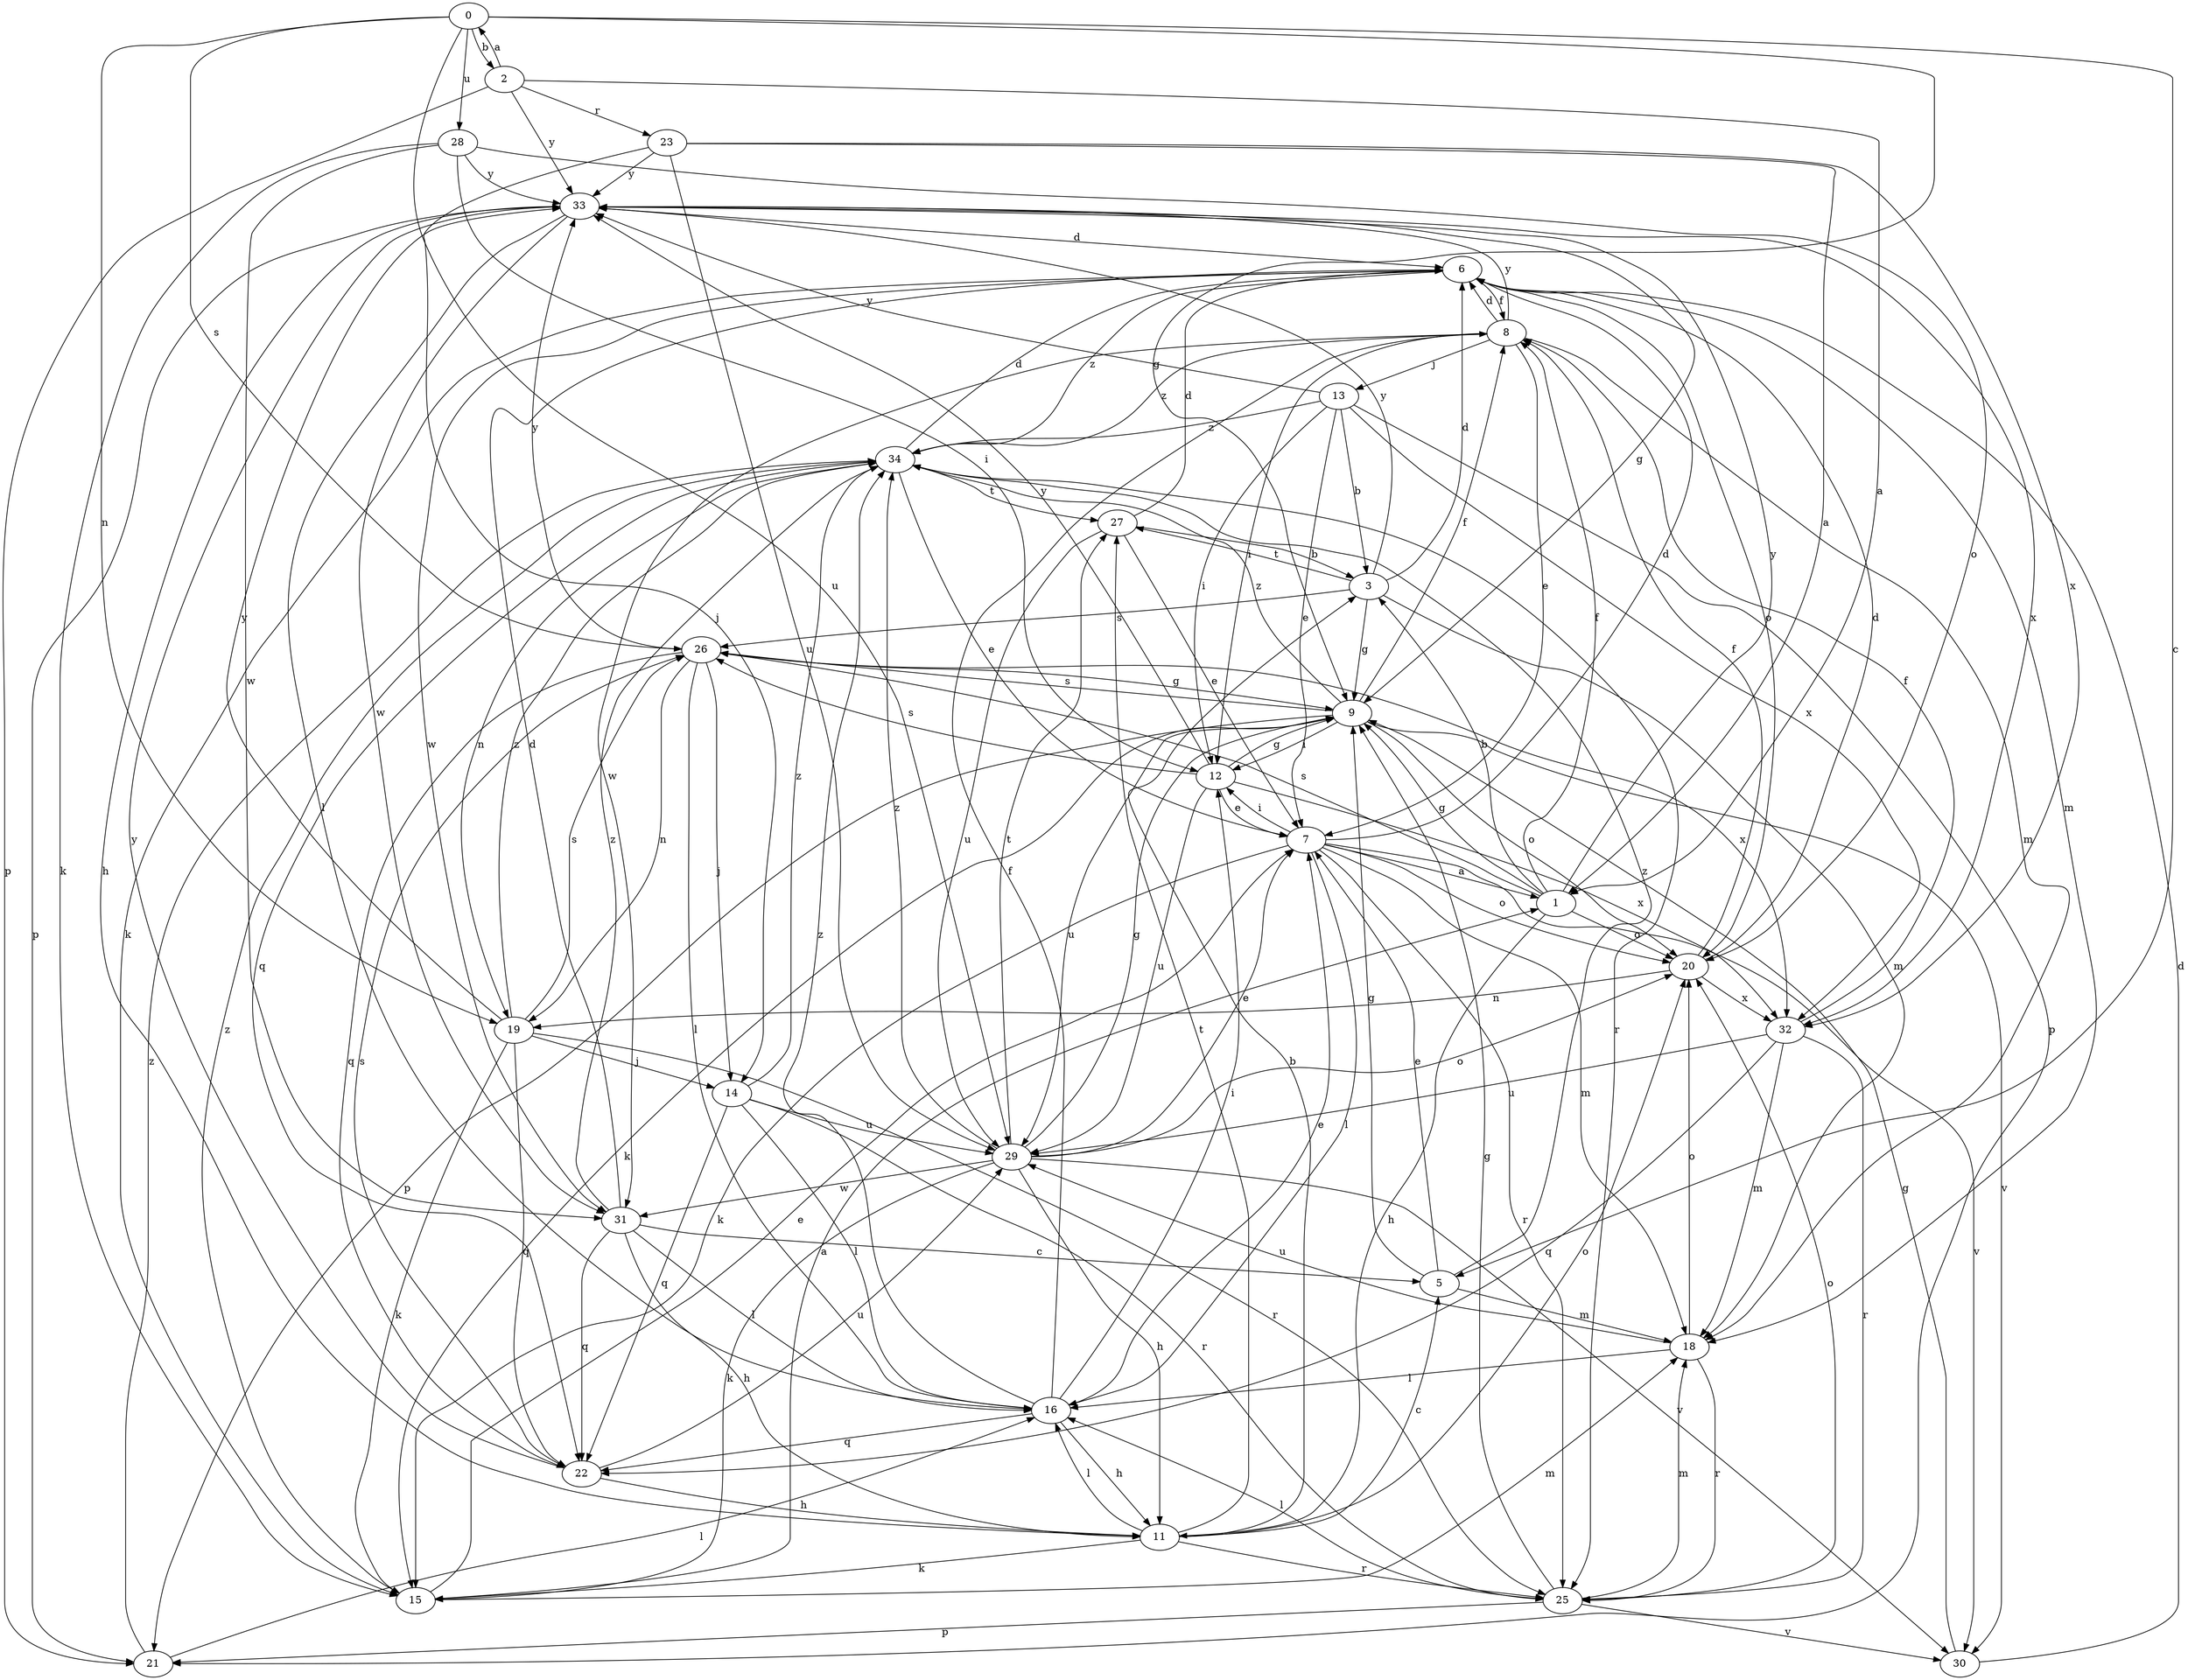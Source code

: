 strict digraph  {
0;
1;
2;
3;
5;
6;
7;
8;
9;
11;
12;
13;
14;
15;
16;
18;
19;
20;
21;
22;
23;
25;
26;
27;
28;
29;
30;
31;
32;
33;
34;
0 -> 2  [label=b];
0 -> 5  [label=c];
0 -> 9  [label=g];
0 -> 19  [label=n];
0 -> 26  [label=s];
0 -> 28  [label=u];
0 -> 29  [label=u];
1 -> 3  [label=b];
1 -> 8  [label=f];
1 -> 9  [label=g];
1 -> 11  [label=h];
1 -> 20  [label=o];
1 -> 26  [label=s];
1 -> 33  [label=y];
2 -> 0  [label=a];
2 -> 1  [label=a];
2 -> 21  [label=p];
2 -> 23  [label=r];
2 -> 33  [label=y];
3 -> 6  [label=d];
3 -> 9  [label=g];
3 -> 18  [label=m];
3 -> 26  [label=s];
3 -> 27  [label=t];
3 -> 33  [label=y];
5 -> 7  [label=e];
5 -> 9  [label=g];
5 -> 18  [label=m];
5 -> 34  [label=z];
6 -> 8  [label=f];
6 -> 15  [label=k];
6 -> 18  [label=m];
6 -> 20  [label=o];
6 -> 31  [label=w];
6 -> 34  [label=z];
7 -> 1  [label=a];
7 -> 6  [label=d];
7 -> 12  [label=i];
7 -> 15  [label=k];
7 -> 16  [label=l];
7 -> 18  [label=m];
7 -> 20  [label=o];
7 -> 25  [label=r];
7 -> 30  [label=v];
8 -> 6  [label=d];
8 -> 7  [label=e];
8 -> 12  [label=i];
8 -> 13  [label=j];
8 -> 18  [label=m];
8 -> 31  [label=w];
8 -> 33  [label=y];
8 -> 34  [label=z];
9 -> 8  [label=f];
9 -> 12  [label=i];
9 -> 15  [label=k];
9 -> 20  [label=o];
9 -> 21  [label=p];
9 -> 26  [label=s];
9 -> 29  [label=u];
9 -> 30  [label=v];
9 -> 34  [label=z];
11 -> 3  [label=b];
11 -> 5  [label=c];
11 -> 15  [label=k];
11 -> 16  [label=l];
11 -> 20  [label=o];
11 -> 25  [label=r];
11 -> 27  [label=t];
12 -> 7  [label=e];
12 -> 9  [label=g];
12 -> 26  [label=s];
12 -> 29  [label=u];
12 -> 32  [label=x];
12 -> 33  [label=y];
13 -> 3  [label=b];
13 -> 7  [label=e];
13 -> 12  [label=i];
13 -> 21  [label=p];
13 -> 32  [label=x];
13 -> 33  [label=y];
13 -> 34  [label=z];
14 -> 16  [label=l];
14 -> 22  [label=q];
14 -> 25  [label=r];
14 -> 29  [label=u];
14 -> 34  [label=z];
15 -> 1  [label=a];
15 -> 7  [label=e];
15 -> 18  [label=m];
15 -> 34  [label=z];
16 -> 7  [label=e];
16 -> 8  [label=f];
16 -> 11  [label=h];
16 -> 12  [label=i];
16 -> 22  [label=q];
16 -> 34  [label=z];
18 -> 16  [label=l];
18 -> 20  [label=o];
18 -> 25  [label=r];
18 -> 29  [label=u];
19 -> 14  [label=j];
19 -> 15  [label=k];
19 -> 22  [label=q];
19 -> 25  [label=r];
19 -> 26  [label=s];
19 -> 33  [label=y];
19 -> 34  [label=z];
20 -> 6  [label=d];
20 -> 8  [label=f];
20 -> 19  [label=n];
20 -> 32  [label=x];
21 -> 16  [label=l];
21 -> 34  [label=z];
22 -> 11  [label=h];
22 -> 26  [label=s];
22 -> 29  [label=u];
22 -> 33  [label=y];
23 -> 1  [label=a];
23 -> 14  [label=j];
23 -> 29  [label=u];
23 -> 32  [label=x];
23 -> 33  [label=y];
25 -> 9  [label=g];
25 -> 16  [label=l];
25 -> 18  [label=m];
25 -> 20  [label=o];
25 -> 21  [label=p];
25 -> 30  [label=v];
26 -> 9  [label=g];
26 -> 14  [label=j];
26 -> 16  [label=l];
26 -> 19  [label=n];
26 -> 22  [label=q];
26 -> 32  [label=x];
26 -> 33  [label=y];
27 -> 3  [label=b];
27 -> 6  [label=d];
27 -> 7  [label=e];
27 -> 29  [label=u];
28 -> 12  [label=i];
28 -> 15  [label=k];
28 -> 20  [label=o];
28 -> 31  [label=w];
28 -> 33  [label=y];
29 -> 7  [label=e];
29 -> 9  [label=g];
29 -> 11  [label=h];
29 -> 15  [label=k];
29 -> 20  [label=o];
29 -> 27  [label=t];
29 -> 30  [label=v];
29 -> 31  [label=w];
29 -> 34  [label=z];
30 -> 6  [label=d];
30 -> 9  [label=g];
31 -> 5  [label=c];
31 -> 6  [label=d];
31 -> 11  [label=h];
31 -> 16  [label=l];
31 -> 22  [label=q];
31 -> 34  [label=z];
32 -> 8  [label=f];
32 -> 18  [label=m];
32 -> 22  [label=q];
32 -> 25  [label=r];
32 -> 29  [label=u];
33 -> 6  [label=d];
33 -> 9  [label=g];
33 -> 11  [label=h];
33 -> 16  [label=l];
33 -> 21  [label=p];
33 -> 31  [label=w];
33 -> 32  [label=x];
34 -> 6  [label=d];
34 -> 7  [label=e];
34 -> 19  [label=n];
34 -> 22  [label=q];
34 -> 25  [label=r];
34 -> 27  [label=t];
}
